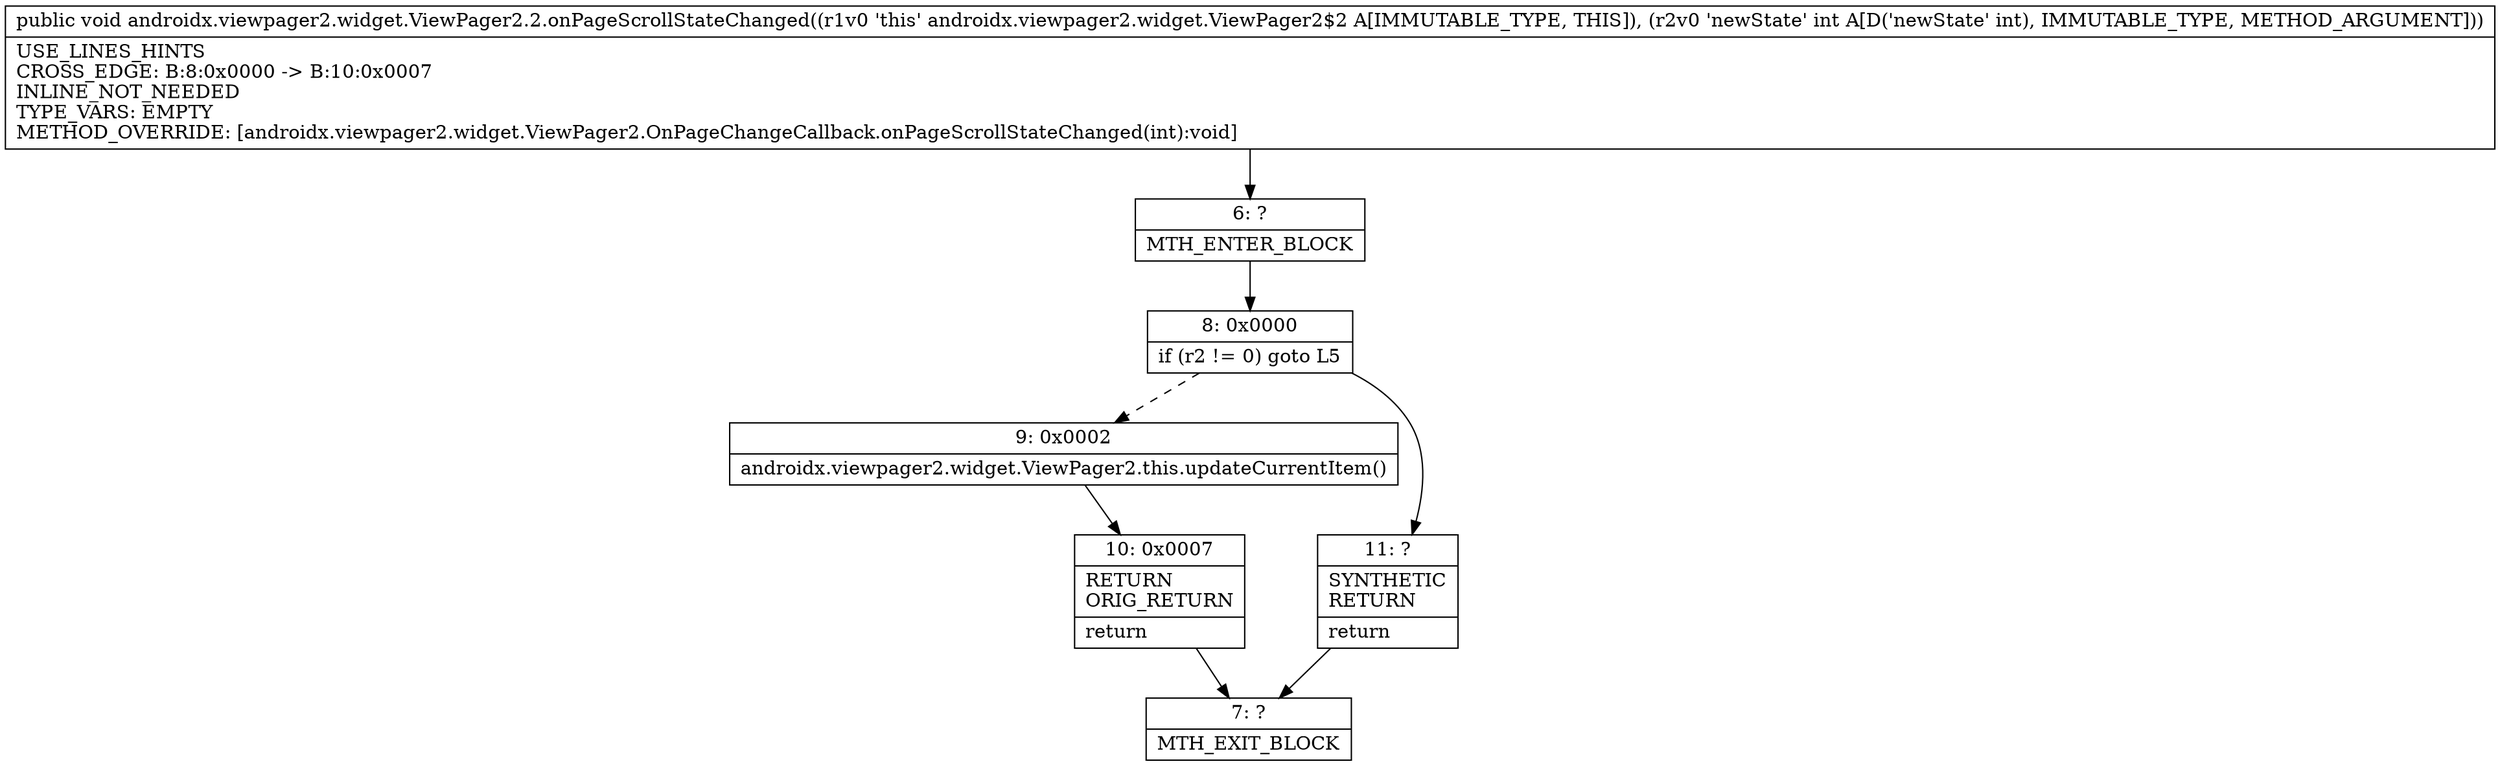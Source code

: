 digraph "CFG forandroidx.viewpager2.widget.ViewPager2.2.onPageScrollStateChanged(I)V" {
Node_6 [shape=record,label="{6\:\ ?|MTH_ENTER_BLOCK\l}"];
Node_8 [shape=record,label="{8\:\ 0x0000|if (r2 != 0) goto L5\l}"];
Node_9 [shape=record,label="{9\:\ 0x0002|androidx.viewpager2.widget.ViewPager2.this.updateCurrentItem()\l}"];
Node_10 [shape=record,label="{10\:\ 0x0007|RETURN\lORIG_RETURN\l|return\l}"];
Node_7 [shape=record,label="{7\:\ ?|MTH_EXIT_BLOCK\l}"];
Node_11 [shape=record,label="{11\:\ ?|SYNTHETIC\lRETURN\l|return\l}"];
MethodNode[shape=record,label="{public void androidx.viewpager2.widget.ViewPager2.2.onPageScrollStateChanged((r1v0 'this' androidx.viewpager2.widget.ViewPager2$2 A[IMMUTABLE_TYPE, THIS]), (r2v0 'newState' int A[D('newState' int), IMMUTABLE_TYPE, METHOD_ARGUMENT]))  | USE_LINES_HINTS\lCROSS_EDGE: B:8:0x0000 \-\> B:10:0x0007\lINLINE_NOT_NEEDED\lTYPE_VARS: EMPTY\lMETHOD_OVERRIDE: [androidx.viewpager2.widget.ViewPager2.OnPageChangeCallback.onPageScrollStateChanged(int):void]\l}"];
MethodNode -> Node_6;Node_6 -> Node_8;
Node_8 -> Node_9[style=dashed];
Node_8 -> Node_11;
Node_9 -> Node_10;
Node_10 -> Node_7;
Node_11 -> Node_7;
}

